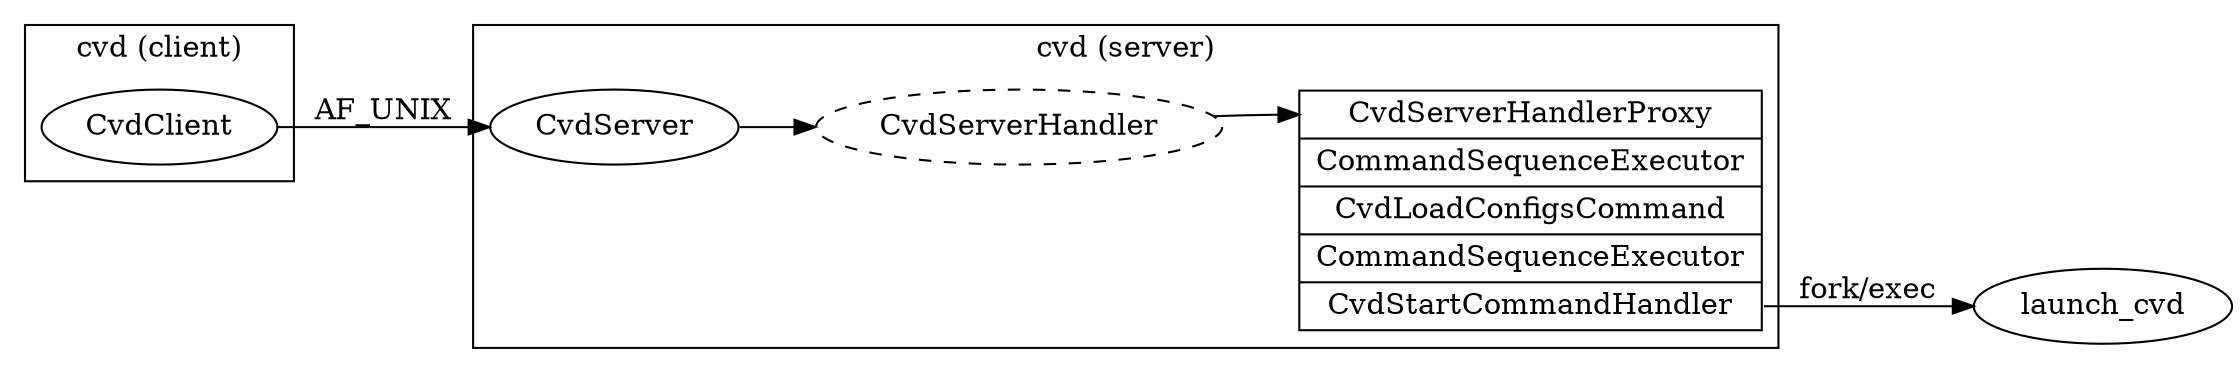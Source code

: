 digraph {
  rankdir = "LR"

  subgraph cluster_cvd_client {
    label = "cvd (client)"
    CvdClient
  }
  subgraph cluster_cvd_server {
    label = "cvd (server)"

    CvdServer
    CvdServerHandler [style = "dashed"]

    Request [shape = "record", label = "<proxy> CvdServerHandlerProxy | CommandSequenceExecutor | CvdLoadConfigsCommand | CommandSequenceExecutor | <start> CvdStartCommandHandler"]
  }
  launch_cvd

  CvdClient -> CvdServer [label = "AF_UNIX"]
  CvdServer -> CvdServerHandler
  CvdServerHandler -> Request:proxy
  Request:start -> launch_cvd [label = "fork/exec"]
}
